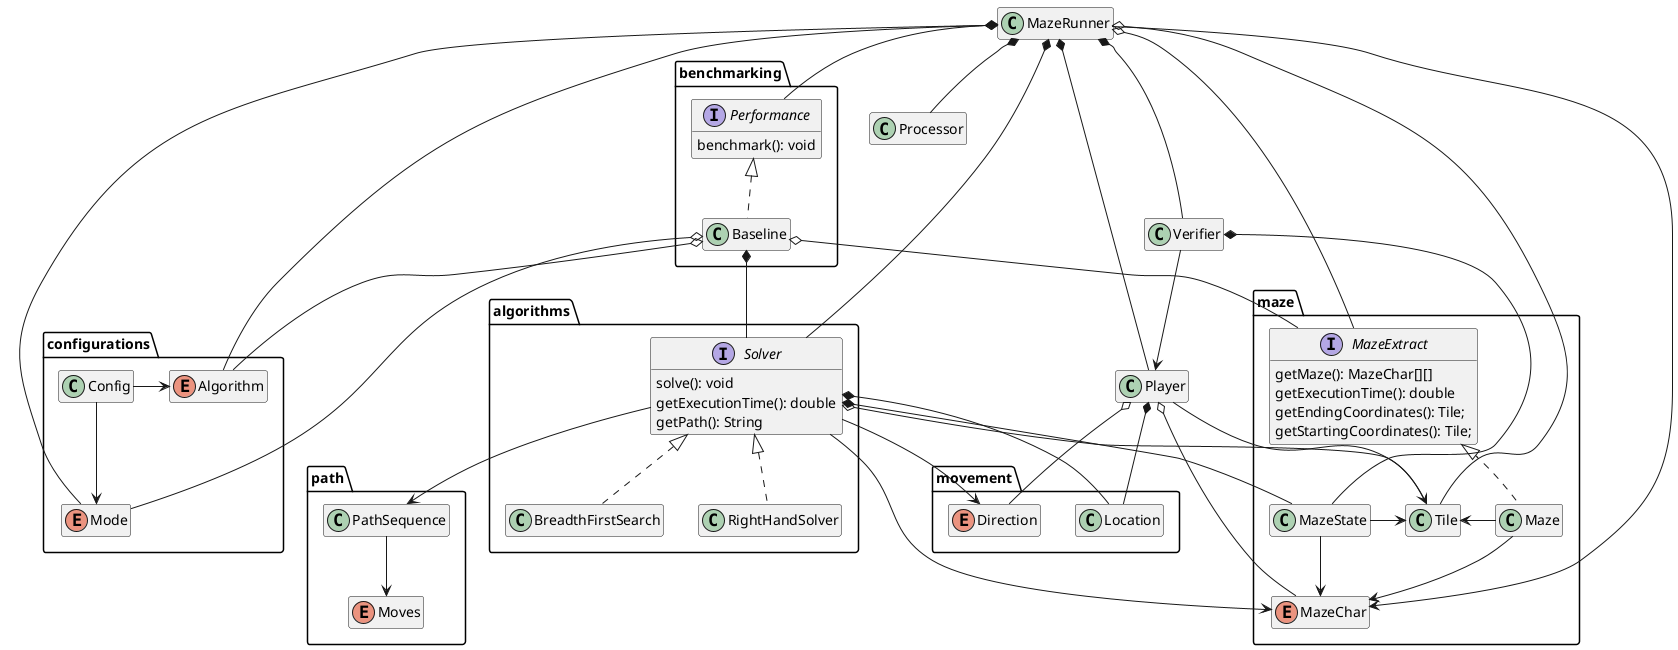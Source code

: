 @startuml Class Diagram

package movement {
  enum Direction
  class Location
}

package algorithms {
  interface Solver {
    solve(): void
    getExecutionTime(): double
    getPath(): String
  }
  class BreadthFirstSearch implements Solver
  class RightHandSolver implements Solver
}

package benchmarking {
  interface Performance {
    benchmark(): void 
  }
  class Baseline implements Performance
}

package maze {
  interface MazeExtract {
    getMaze(): MazeChar[][] 
    getExecutionTime(): double
    getEndingCoordinates(): Tile;
    getStartingCoordinates(): Tile;
  }
  class Maze implements MazeExtract 
  enum MazeChar
  class MazeState
  class Tile
}


package configurations {
  class Config
  enum Algorithm
  enum Mode
}

package path {
  enum Moves
  class PathSequence
}

class MazeRunner
class Player
class Processor
class Verifier

Solver --> MazeChar
Solver o-- Tile
Solver --> Direction
Solver *-- MazeState
Solver *-- Location
Solver --> PathSequence

Baseline o-- MazeExtract
Baseline o-- Algorithm
Baseline o-- Mode
Baseline *-- Solver

Config -> Algorithm
Config --> Mode

Maze --> MazeChar
Maze -> Tile

MazeState -> MazeChar
MazeState -> Tile

MazeRunner -> MazeChar
MazeRunner o- Tile
MazeRunner o- MazeExtract
MazeRunner o--- Algorithm
MazeRunner o--- Mode
MazeRunner *-- Solver
MazeRunner *-- Player
MazeRunner *-- Processor
MazeRunner *-- Performance
MazeRunner *-- Verifier

Player *-- Location
Player o- Direction
Player -> Tile
Player o-- MazeChar

Verifier --> Player
Verifier *-- MazeState

PathSequence --> Moves


hide empty members
@enduml 